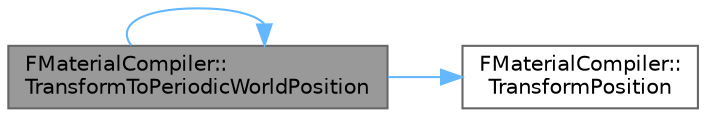 digraph "FMaterialCompiler::TransformToPeriodicWorldPosition"
{
 // INTERACTIVE_SVG=YES
 // LATEX_PDF_SIZE
  bgcolor="transparent";
  edge [fontname=Helvetica,fontsize=10,labelfontname=Helvetica,labelfontsize=10];
  node [fontname=Helvetica,fontsize=10,shape=box,height=0.2,width=0.4];
  rankdir="LR";
  Node1 [id="Node000001",label="FMaterialCompiler::\lTransformToPeriodicWorldPosition",height=0.2,width=0.4,color="gray40", fillcolor="grey60", style="filled", fontcolor="black",tooltip=" "];
  Node1 -> Node2 [id="edge1_Node000001_Node000002",color="steelblue1",style="solid",tooltip=" "];
  Node2 [id="Node000002",label="FMaterialCompiler::\lTransformPosition",height=0.2,width=0.4,color="grey40", fillcolor="white", style="filled",URL="$d6/dca/classFMaterialCompiler.html#a74e2e9ac96471d21965403a859d2996c",tooltip=" "];
  Node1 -> Node1 [id="edge2_Node000001_Node000001",color="steelblue1",style="solid",tooltip=" "];
}
